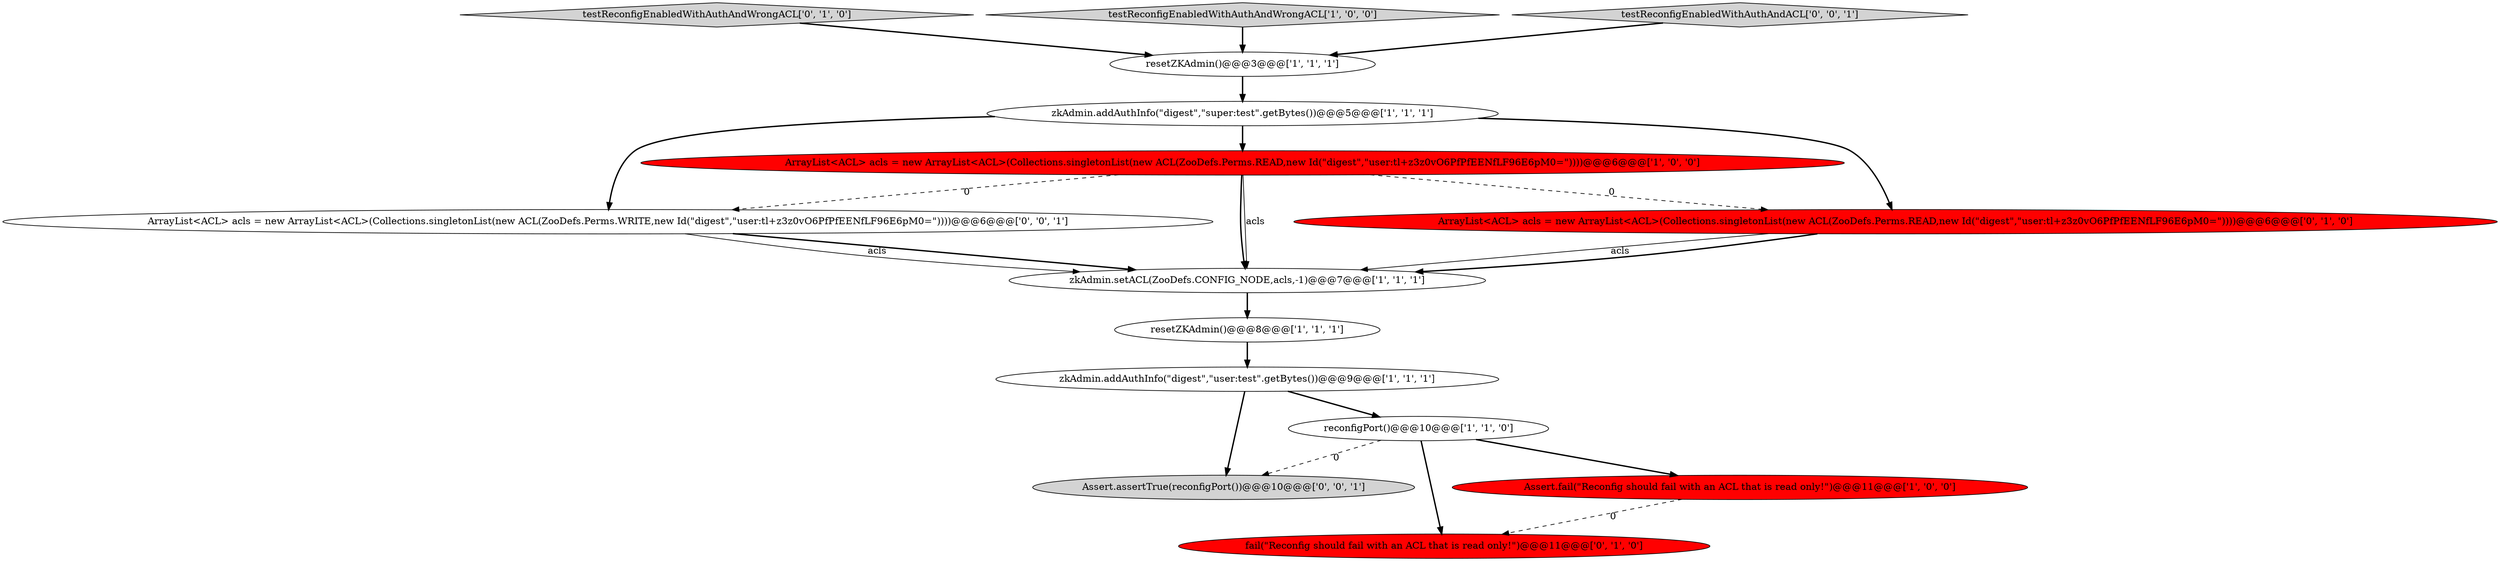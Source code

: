 digraph {
8 [style = filled, label = "reconfigPort()@@@10@@@['1', '1', '0']", fillcolor = white, shape = ellipse image = "AAA0AAABBB1BBB"];
0 [style = filled, label = "resetZKAdmin()@@@3@@@['1', '1', '1']", fillcolor = white, shape = ellipse image = "AAA0AAABBB1BBB"];
13 [style = filled, label = "Assert.assertTrue(reconfigPort())@@@10@@@['0', '0', '1']", fillcolor = lightgray, shape = ellipse image = "AAA0AAABBB3BBB"];
10 [style = filled, label = "ArrayList<ACL> acls = new ArrayList<ACL>(Collections.singletonList(new ACL(ZooDefs.Perms.READ,new Id(\"digest\",\"user:tl+z3z0vO6PfPfEENfLF96E6pM0=\"))))@@@6@@@['0', '1', '0']", fillcolor = red, shape = ellipse image = "AAA1AAABBB2BBB"];
7 [style = filled, label = "zkAdmin.addAuthInfo(\"digest\",\"user:test\".getBytes())@@@9@@@['1', '1', '1']", fillcolor = white, shape = ellipse image = "AAA0AAABBB1BBB"];
4 [style = filled, label = "resetZKAdmin()@@@8@@@['1', '1', '1']", fillcolor = white, shape = ellipse image = "AAA0AAABBB1BBB"];
3 [style = filled, label = "zkAdmin.addAuthInfo(\"digest\",\"super:test\".getBytes())@@@5@@@['1', '1', '1']", fillcolor = white, shape = ellipse image = "AAA0AAABBB1BBB"];
6 [style = filled, label = "ArrayList<ACL> acls = new ArrayList<ACL>(Collections.singletonList(new ACL(ZooDefs.Perms.READ,new Id(\"digest\",\"user:tl+z3z0vO6PfPfEENfLF96E6pM0=\"))))@@@6@@@['1', '0', '0']", fillcolor = red, shape = ellipse image = "AAA1AAABBB1BBB"];
11 [style = filled, label = "fail(\"Reconfig should fail with an ACL that is read only!\")@@@11@@@['0', '1', '0']", fillcolor = red, shape = ellipse image = "AAA1AAABBB2BBB"];
9 [style = filled, label = "testReconfigEnabledWithAuthAndWrongACL['0', '1', '0']", fillcolor = lightgray, shape = diamond image = "AAA0AAABBB2BBB"];
1 [style = filled, label = "zkAdmin.setACL(ZooDefs.CONFIG_NODE,acls,-1)@@@7@@@['1', '1', '1']", fillcolor = white, shape = ellipse image = "AAA0AAABBB1BBB"];
14 [style = filled, label = "ArrayList<ACL> acls = new ArrayList<ACL>(Collections.singletonList(new ACL(ZooDefs.Perms.WRITE,new Id(\"digest\",\"user:tl+z3z0vO6PfPfEENfLF96E6pM0=\"))))@@@6@@@['0', '0', '1']", fillcolor = white, shape = ellipse image = "AAA0AAABBB3BBB"];
2 [style = filled, label = "testReconfigEnabledWithAuthAndWrongACL['1', '0', '0']", fillcolor = lightgray, shape = diamond image = "AAA0AAABBB1BBB"];
12 [style = filled, label = "testReconfigEnabledWithAuthAndACL['0', '0', '1']", fillcolor = lightgray, shape = diamond image = "AAA0AAABBB3BBB"];
5 [style = filled, label = "Assert.fail(\"Reconfig should fail with an ACL that is read only!\")@@@11@@@['1', '0', '0']", fillcolor = red, shape = ellipse image = "AAA1AAABBB1BBB"];
7->13 [style = bold, label=""];
0->3 [style = bold, label=""];
6->1 [style = solid, label="acls"];
1->4 [style = bold, label=""];
10->1 [style = solid, label="acls"];
9->0 [style = bold, label=""];
3->14 [style = bold, label=""];
3->6 [style = bold, label=""];
6->14 [style = dashed, label="0"];
7->8 [style = bold, label=""];
12->0 [style = bold, label=""];
4->7 [style = bold, label=""];
14->1 [style = bold, label=""];
6->10 [style = dashed, label="0"];
8->13 [style = dashed, label="0"];
6->1 [style = bold, label=""];
3->10 [style = bold, label=""];
2->0 [style = bold, label=""];
8->5 [style = bold, label=""];
5->11 [style = dashed, label="0"];
14->1 [style = solid, label="acls"];
10->1 [style = bold, label=""];
8->11 [style = bold, label=""];
}
